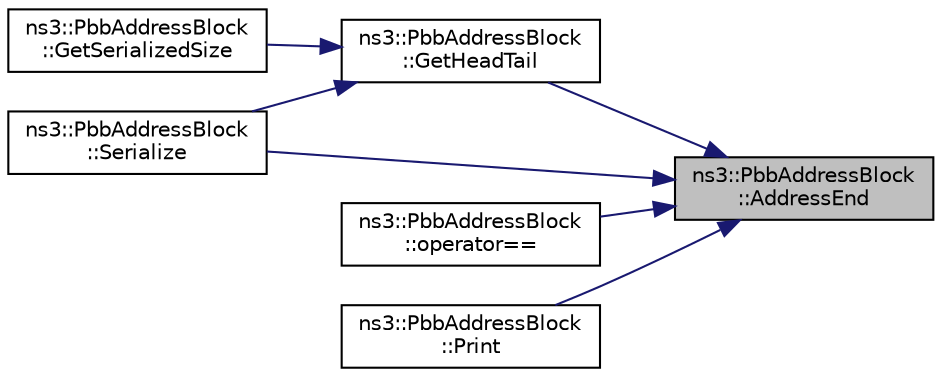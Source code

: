 digraph "ns3::PbbAddressBlock::AddressEnd"
{
 // LATEX_PDF_SIZE
  edge [fontname="Helvetica",fontsize="10",labelfontname="Helvetica",labelfontsize="10"];
  node [fontname="Helvetica",fontsize="10",shape=record];
  rankdir="RL";
  Node1 [label="ns3::PbbAddressBlock\l::AddressEnd",height=0.2,width=0.4,color="black", fillcolor="grey75", style="filled", fontcolor="black",tooltip=" "];
  Node1 -> Node2 [dir="back",color="midnightblue",fontsize="10",style="solid",fontname="Helvetica"];
  Node2 [label="ns3::PbbAddressBlock\l::GetHeadTail",height=0.2,width=0.4,color="black", fillcolor="white", style="filled",URL="$classns3_1_1_pbb_address_block.html#a49c7d006c7620bb6a6fa136beb981039",tooltip="Get head and tail."];
  Node2 -> Node3 [dir="back",color="midnightblue",fontsize="10",style="solid",fontname="Helvetica"];
  Node3 [label="ns3::PbbAddressBlock\l::GetSerializedSize",height=0.2,width=0.4,color="black", fillcolor="white", style="filled",URL="$classns3_1_1_pbb_address_block.html#abbefec8f1be32c631de7c30bb962e234",tooltip=" "];
  Node2 -> Node4 [dir="back",color="midnightblue",fontsize="10",style="solid",fontname="Helvetica"];
  Node4 [label="ns3::PbbAddressBlock\l::Serialize",height=0.2,width=0.4,color="black", fillcolor="white", style="filled",URL="$classns3_1_1_pbb_address_block.html#a377f271eaac72b6755b25842e13badc5",tooltip="Serializes this address block into the specified buffer."];
  Node1 -> Node5 [dir="back",color="midnightblue",fontsize="10",style="solid",fontname="Helvetica"];
  Node5 [label="ns3::PbbAddressBlock\l::operator==",height=0.2,width=0.4,color="black", fillcolor="white", style="filled",URL="$classns3_1_1_pbb_address_block.html#ae2c546ed8eb0159b91171f93c23b4462",tooltip="Equality operator for PbbAddressBlock."];
  Node1 -> Node6 [dir="back",color="midnightblue",fontsize="10",style="solid",fontname="Helvetica"];
  Node6 [label="ns3::PbbAddressBlock\l::Print",height=0.2,width=0.4,color="black", fillcolor="white", style="filled",URL="$classns3_1_1_pbb_address_block.html#ae5ddbe78a69a372be0c25938a9625446",tooltip="Pretty-prints the contents of this address block, with specified indentation."];
  Node1 -> Node4 [dir="back",color="midnightblue",fontsize="10",style="solid",fontname="Helvetica"];
}

